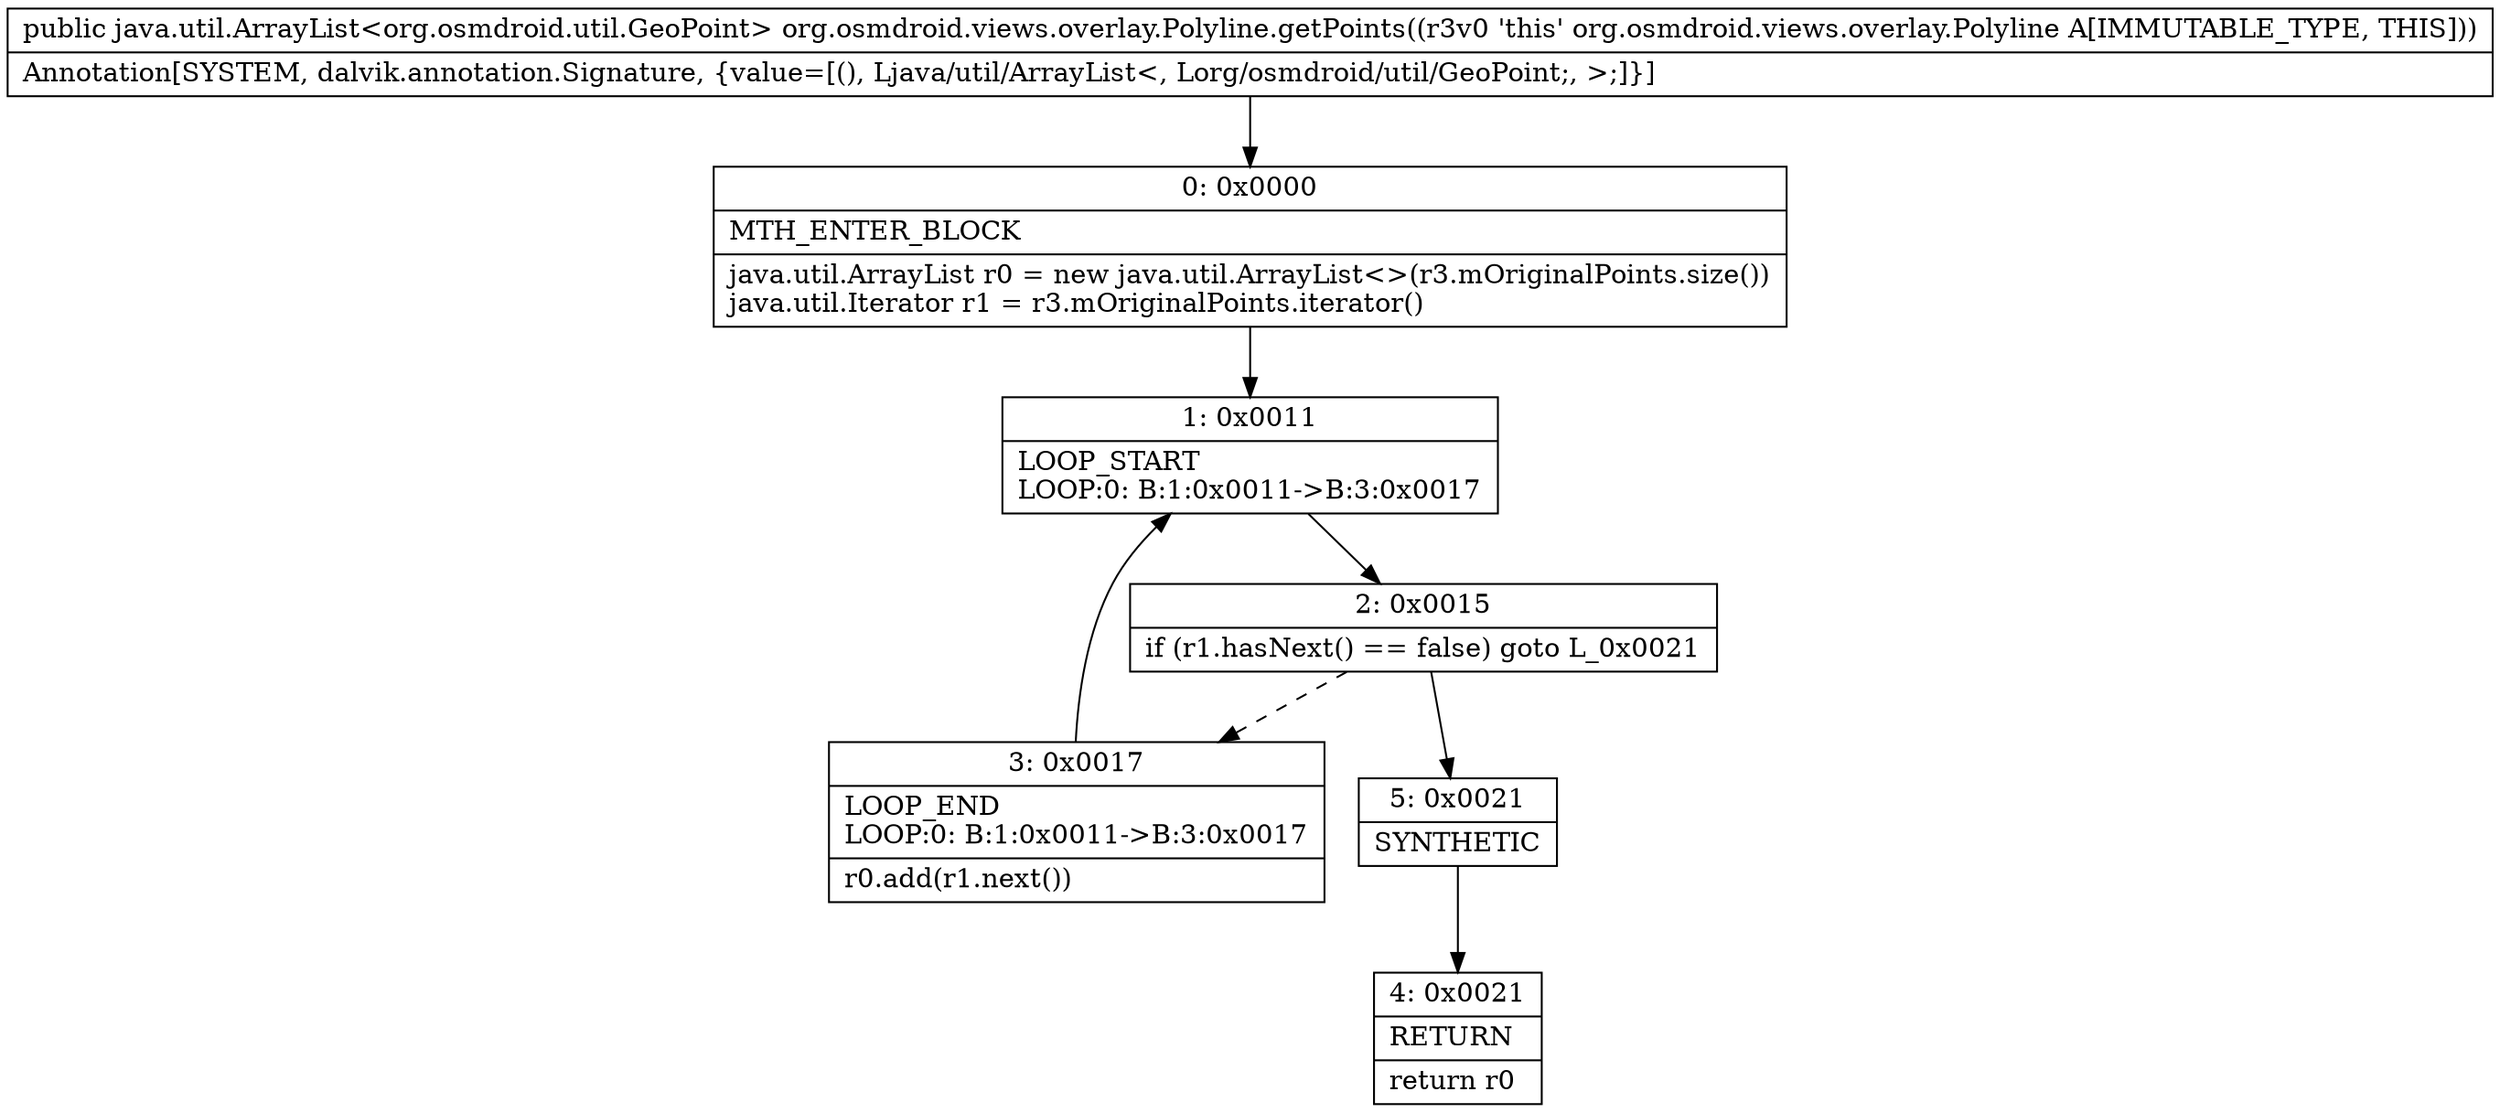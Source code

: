 digraph "CFG fororg.osmdroid.views.overlay.Polyline.getPoints()Ljava\/util\/ArrayList;" {
Node_0 [shape=record,label="{0\:\ 0x0000|MTH_ENTER_BLOCK\l|java.util.ArrayList r0 = new java.util.ArrayList\<\>(r3.mOriginalPoints.size())\ljava.util.Iterator r1 = r3.mOriginalPoints.iterator()\l}"];
Node_1 [shape=record,label="{1\:\ 0x0011|LOOP_START\lLOOP:0: B:1:0x0011\-\>B:3:0x0017\l}"];
Node_2 [shape=record,label="{2\:\ 0x0015|if (r1.hasNext() == false) goto L_0x0021\l}"];
Node_3 [shape=record,label="{3\:\ 0x0017|LOOP_END\lLOOP:0: B:1:0x0011\-\>B:3:0x0017\l|r0.add(r1.next())\l}"];
Node_4 [shape=record,label="{4\:\ 0x0021|RETURN\l|return r0\l}"];
Node_5 [shape=record,label="{5\:\ 0x0021|SYNTHETIC\l}"];
MethodNode[shape=record,label="{public java.util.ArrayList\<org.osmdroid.util.GeoPoint\> org.osmdroid.views.overlay.Polyline.getPoints((r3v0 'this' org.osmdroid.views.overlay.Polyline A[IMMUTABLE_TYPE, THIS]))  | Annotation[SYSTEM, dalvik.annotation.Signature, \{value=[(), Ljava\/util\/ArrayList\<, Lorg\/osmdroid\/util\/GeoPoint;, \>;]\}]\l}"];
MethodNode -> Node_0;
Node_0 -> Node_1;
Node_1 -> Node_2;
Node_2 -> Node_3[style=dashed];
Node_2 -> Node_5;
Node_3 -> Node_1;
Node_5 -> Node_4;
}

